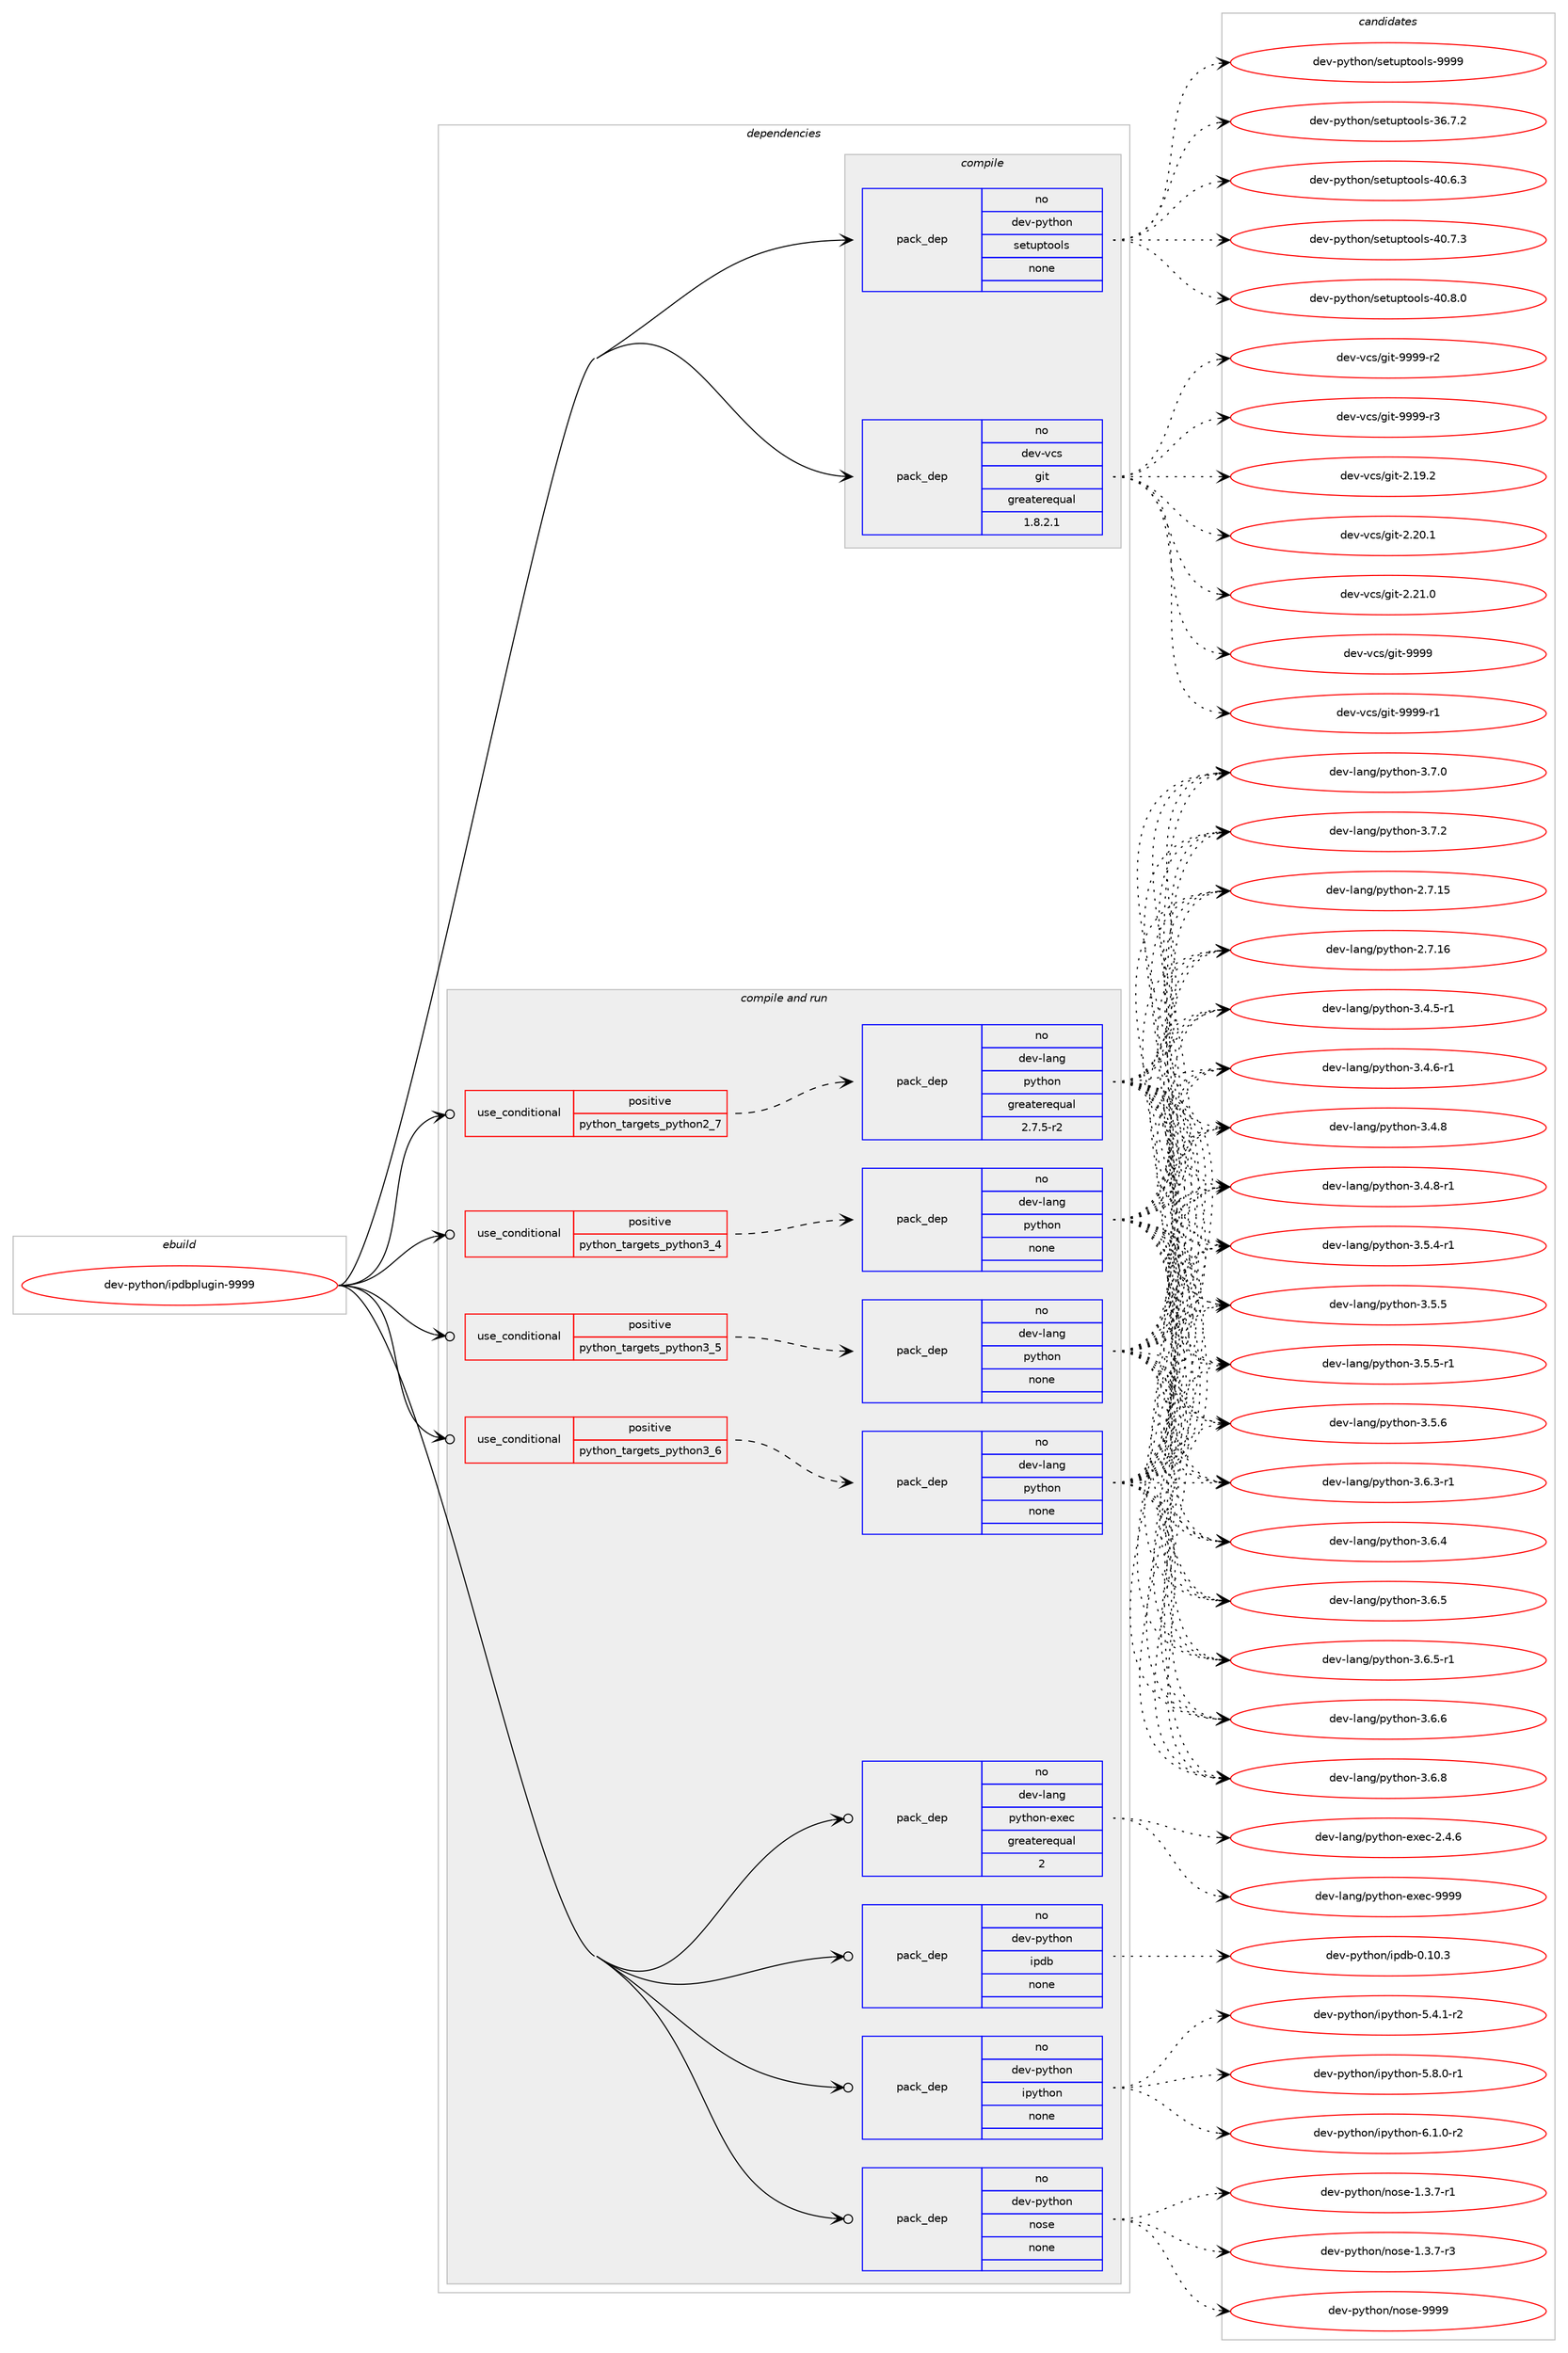 digraph prolog {

# *************
# Graph options
# *************

newrank=true;
concentrate=true;
compound=true;
graph [rankdir=LR,fontname=Helvetica,fontsize=10,ranksep=1.5];#, ranksep=2.5, nodesep=0.2];
edge  [arrowhead=vee];
node  [fontname=Helvetica,fontsize=10];

# **********
# The ebuild
# **********

subgraph cluster_leftcol {
color=gray;
rank=same;
label=<<i>ebuild</i>>;
id [label="dev-python/ipdbplugin-9999", color=red, width=4, href="../dev-python/ipdbplugin-9999.svg"];
}

# ****************
# The dependencies
# ****************

subgraph cluster_midcol {
color=gray;
label=<<i>dependencies</i>>;
subgraph cluster_compile {
fillcolor="#eeeeee";
style=filled;
label=<<i>compile</i>>;
subgraph pack1014935 {
dependency1414094 [label=<<TABLE BORDER="0" CELLBORDER="1" CELLSPACING="0" CELLPADDING="4" WIDTH="220"><TR><TD ROWSPAN="6" CELLPADDING="30">pack_dep</TD></TR><TR><TD WIDTH="110">no</TD></TR><TR><TD>dev-python</TD></TR><TR><TD>setuptools</TD></TR><TR><TD>none</TD></TR><TR><TD></TD></TR></TABLE>>, shape=none, color=blue];
}
id:e -> dependency1414094:w [weight=20,style="solid",arrowhead="vee"];
subgraph pack1014936 {
dependency1414095 [label=<<TABLE BORDER="0" CELLBORDER="1" CELLSPACING="0" CELLPADDING="4" WIDTH="220"><TR><TD ROWSPAN="6" CELLPADDING="30">pack_dep</TD></TR><TR><TD WIDTH="110">no</TD></TR><TR><TD>dev-vcs</TD></TR><TR><TD>git</TD></TR><TR><TD>greaterequal</TD></TR><TR><TD>1.8.2.1</TD></TR></TABLE>>, shape=none, color=blue];
}
id:e -> dependency1414095:w [weight=20,style="solid",arrowhead="vee"];
}
subgraph cluster_compileandrun {
fillcolor="#eeeeee";
style=filled;
label=<<i>compile and run</i>>;
subgraph cond375890 {
dependency1414096 [label=<<TABLE BORDER="0" CELLBORDER="1" CELLSPACING="0" CELLPADDING="4"><TR><TD ROWSPAN="3" CELLPADDING="10">use_conditional</TD></TR><TR><TD>positive</TD></TR><TR><TD>python_targets_python2_7</TD></TR></TABLE>>, shape=none, color=red];
subgraph pack1014937 {
dependency1414097 [label=<<TABLE BORDER="0" CELLBORDER="1" CELLSPACING="0" CELLPADDING="4" WIDTH="220"><TR><TD ROWSPAN="6" CELLPADDING="30">pack_dep</TD></TR><TR><TD WIDTH="110">no</TD></TR><TR><TD>dev-lang</TD></TR><TR><TD>python</TD></TR><TR><TD>greaterequal</TD></TR><TR><TD>2.7.5-r2</TD></TR></TABLE>>, shape=none, color=blue];
}
dependency1414096:e -> dependency1414097:w [weight=20,style="dashed",arrowhead="vee"];
}
id:e -> dependency1414096:w [weight=20,style="solid",arrowhead="odotvee"];
subgraph cond375891 {
dependency1414098 [label=<<TABLE BORDER="0" CELLBORDER="1" CELLSPACING="0" CELLPADDING="4"><TR><TD ROWSPAN="3" CELLPADDING="10">use_conditional</TD></TR><TR><TD>positive</TD></TR><TR><TD>python_targets_python3_4</TD></TR></TABLE>>, shape=none, color=red];
subgraph pack1014938 {
dependency1414099 [label=<<TABLE BORDER="0" CELLBORDER="1" CELLSPACING="0" CELLPADDING="4" WIDTH="220"><TR><TD ROWSPAN="6" CELLPADDING="30">pack_dep</TD></TR><TR><TD WIDTH="110">no</TD></TR><TR><TD>dev-lang</TD></TR><TR><TD>python</TD></TR><TR><TD>none</TD></TR><TR><TD></TD></TR></TABLE>>, shape=none, color=blue];
}
dependency1414098:e -> dependency1414099:w [weight=20,style="dashed",arrowhead="vee"];
}
id:e -> dependency1414098:w [weight=20,style="solid",arrowhead="odotvee"];
subgraph cond375892 {
dependency1414100 [label=<<TABLE BORDER="0" CELLBORDER="1" CELLSPACING="0" CELLPADDING="4"><TR><TD ROWSPAN="3" CELLPADDING="10">use_conditional</TD></TR><TR><TD>positive</TD></TR><TR><TD>python_targets_python3_5</TD></TR></TABLE>>, shape=none, color=red];
subgraph pack1014939 {
dependency1414101 [label=<<TABLE BORDER="0" CELLBORDER="1" CELLSPACING="0" CELLPADDING="4" WIDTH="220"><TR><TD ROWSPAN="6" CELLPADDING="30">pack_dep</TD></TR><TR><TD WIDTH="110">no</TD></TR><TR><TD>dev-lang</TD></TR><TR><TD>python</TD></TR><TR><TD>none</TD></TR><TR><TD></TD></TR></TABLE>>, shape=none, color=blue];
}
dependency1414100:e -> dependency1414101:w [weight=20,style="dashed",arrowhead="vee"];
}
id:e -> dependency1414100:w [weight=20,style="solid",arrowhead="odotvee"];
subgraph cond375893 {
dependency1414102 [label=<<TABLE BORDER="0" CELLBORDER="1" CELLSPACING="0" CELLPADDING="4"><TR><TD ROWSPAN="3" CELLPADDING="10">use_conditional</TD></TR><TR><TD>positive</TD></TR><TR><TD>python_targets_python3_6</TD></TR></TABLE>>, shape=none, color=red];
subgraph pack1014940 {
dependency1414103 [label=<<TABLE BORDER="0" CELLBORDER="1" CELLSPACING="0" CELLPADDING="4" WIDTH="220"><TR><TD ROWSPAN="6" CELLPADDING="30">pack_dep</TD></TR><TR><TD WIDTH="110">no</TD></TR><TR><TD>dev-lang</TD></TR><TR><TD>python</TD></TR><TR><TD>none</TD></TR><TR><TD></TD></TR></TABLE>>, shape=none, color=blue];
}
dependency1414102:e -> dependency1414103:w [weight=20,style="dashed",arrowhead="vee"];
}
id:e -> dependency1414102:w [weight=20,style="solid",arrowhead="odotvee"];
subgraph pack1014941 {
dependency1414104 [label=<<TABLE BORDER="0" CELLBORDER="1" CELLSPACING="0" CELLPADDING="4" WIDTH="220"><TR><TD ROWSPAN="6" CELLPADDING="30">pack_dep</TD></TR><TR><TD WIDTH="110">no</TD></TR><TR><TD>dev-lang</TD></TR><TR><TD>python-exec</TD></TR><TR><TD>greaterequal</TD></TR><TR><TD>2</TD></TR></TABLE>>, shape=none, color=blue];
}
id:e -> dependency1414104:w [weight=20,style="solid",arrowhead="odotvee"];
subgraph pack1014942 {
dependency1414105 [label=<<TABLE BORDER="0" CELLBORDER="1" CELLSPACING="0" CELLPADDING="4" WIDTH="220"><TR><TD ROWSPAN="6" CELLPADDING="30">pack_dep</TD></TR><TR><TD WIDTH="110">no</TD></TR><TR><TD>dev-python</TD></TR><TR><TD>ipdb</TD></TR><TR><TD>none</TD></TR><TR><TD></TD></TR></TABLE>>, shape=none, color=blue];
}
id:e -> dependency1414105:w [weight=20,style="solid",arrowhead="odotvee"];
subgraph pack1014943 {
dependency1414106 [label=<<TABLE BORDER="0" CELLBORDER="1" CELLSPACING="0" CELLPADDING="4" WIDTH="220"><TR><TD ROWSPAN="6" CELLPADDING="30">pack_dep</TD></TR><TR><TD WIDTH="110">no</TD></TR><TR><TD>dev-python</TD></TR><TR><TD>ipython</TD></TR><TR><TD>none</TD></TR><TR><TD></TD></TR></TABLE>>, shape=none, color=blue];
}
id:e -> dependency1414106:w [weight=20,style="solid",arrowhead="odotvee"];
subgraph pack1014944 {
dependency1414107 [label=<<TABLE BORDER="0" CELLBORDER="1" CELLSPACING="0" CELLPADDING="4" WIDTH="220"><TR><TD ROWSPAN="6" CELLPADDING="30">pack_dep</TD></TR><TR><TD WIDTH="110">no</TD></TR><TR><TD>dev-python</TD></TR><TR><TD>nose</TD></TR><TR><TD>none</TD></TR><TR><TD></TD></TR></TABLE>>, shape=none, color=blue];
}
id:e -> dependency1414107:w [weight=20,style="solid",arrowhead="odotvee"];
}
subgraph cluster_run {
fillcolor="#eeeeee";
style=filled;
label=<<i>run</i>>;
}
}

# **************
# The candidates
# **************

subgraph cluster_choices {
rank=same;
color=gray;
label=<<i>candidates</i>>;

subgraph choice1014935 {
color=black;
nodesep=1;
choice100101118451121211161041111104711510111611711211611111110811545515446554650 [label="dev-python/setuptools-36.7.2", color=red, width=4,href="../dev-python/setuptools-36.7.2.svg"];
choice100101118451121211161041111104711510111611711211611111110811545524846544651 [label="dev-python/setuptools-40.6.3", color=red, width=4,href="../dev-python/setuptools-40.6.3.svg"];
choice100101118451121211161041111104711510111611711211611111110811545524846554651 [label="dev-python/setuptools-40.7.3", color=red, width=4,href="../dev-python/setuptools-40.7.3.svg"];
choice100101118451121211161041111104711510111611711211611111110811545524846564648 [label="dev-python/setuptools-40.8.0", color=red, width=4,href="../dev-python/setuptools-40.8.0.svg"];
choice10010111845112121116104111110471151011161171121161111111081154557575757 [label="dev-python/setuptools-9999", color=red, width=4,href="../dev-python/setuptools-9999.svg"];
dependency1414094:e -> choice100101118451121211161041111104711510111611711211611111110811545515446554650:w [style=dotted,weight="100"];
dependency1414094:e -> choice100101118451121211161041111104711510111611711211611111110811545524846544651:w [style=dotted,weight="100"];
dependency1414094:e -> choice100101118451121211161041111104711510111611711211611111110811545524846554651:w [style=dotted,weight="100"];
dependency1414094:e -> choice100101118451121211161041111104711510111611711211611111110811545524846564648:w [style=dotted,weight="100"];
dependency1414094:e -> choice10010111845112121116104111110471151011161171121161111111081154557575757:w [style=dotted,weight="100"];
}
subgraph choice1014936 {
color=black;
nodesep=1;
choice10010111845118991154710310511645504649574650 [label="dev-vcs/git-2.19.2", color=red, width=4,href="../dev-vcs/git-2.19.2.svg"];
choice10010111845118991154710310511645504650484649 [label="dev-vcs/git-2.20.1", color=red, width=4,href="../dev-vcs/git-2.20.1.svg"];
choice10010111845118991154710310511645504650494648 [label="dev-vcs/git-2.21.0", color=red, width=4,href="../dev-vcs/git-2.21.0.svg"];
choice1001011184511899115471031051164557575757 [label="dev-vcs/git-9999", color=red, width=4,href="../dev-vcs/git-9999.svg"];
choice10010111845118991154710310511645575757574511449 [label="dev-vcs/git-9999-r1", color=red, width=4,href="../dev-vcs/git-9999-r1.svg"];
choice10010111845118991154710310511645575757574511450 [label="dev-vcs/git-9999-r2", color=red, width=4,href="../dev-vcs/git-9999-r2.svg"];
choice10010111845118991154710310511645575757574511451 [label="dev-vcs/git-9999-r3", color=red, width=4,href="../dev-vcs/git-9999-r3.svg"];
dependency1414095:e -> choice10010111845118991154710310511645504649574650:w [style=dotted,weight="100"];
dependency1414095:e -> choice10010111845118991154710310511645504650484649:w [style=dotted,weight="100"];
dependency1414095:e -> choice10010111845118991154710310511645504650494648:w [style=dotted,weight="100"];
dependency1414095:e -> choice1001011184511899115471031051164557575757:w [style=dotted,weight="100"];
dependency1414095:e -> choice10010111845118991154710310511645575757574511449:w [style=dotted,weight="100"];
dependency1414095:e -> choice10010111845118991154710310511645575757574511450:w [style=dotted,weight="100"];
dependency1414095:e -> choice10010111845118991154710310511645575757574511451:w [style=dotted,weight="100"];
}
subgraph choice1014937 {
color=black;
nodesep=1;
choice10010111845108971101034711212111610411111045504655464953 [label="dev-lang/python-2.7.15", color=red, width=4,href="../dev-lang/python-2.7.15.svg"];
choice10010111845108971101034711212111610411111045504655464954 [label="dev-lang/python-2.7.16", color=red, width=4,href="../dev-lang/python-2.7.16.svg"];
choice1001011184510897110103471121211161041111104551465246534511449 [label="dev-lang/python-3.4.5-r1", color=red, width=4,href="../dev-lang/python-3.4.5-r1.svg"];
choice1001011184510897110103471121211161041111104551465246544511449 [label="dev-lang/python-3.4.6-r1", color=red, width=4,href="../dev-lang/python-3.4.6-r1.svg"];
choice100101118451089711010347112121116104111110455146524656 [label="dev-lang/python-3.4.8", color=red, width=4,href="../dev-lang/python-3.4.8.svg"];
choice1001011184510897110103471121211161041111104551465246564511449 [label="dev-lang/python-3.4.8-r1", color=red, width=4,href="../dev-lang/python-3.4.8-r1.svg"];
choice1001011184510897110103471121211161041111104551465346524511449 [label="dev-lang/python-3.5.4-r1", color=red, width=4,href="../dev-lang/python-3.5.4-r1.svg"];
choice100101118451089711010347112121116104111110455146534653 [label="dev-lang/python-3.5.5", color=red, width=4,href="../dev-lang/python-3.5.5.svg"];
choice1001011184510897110103471121211161041111104551465346534511449 [label="dev-lang/python-3.5.5-r1", color=red, width=4,href="../dev-lang/python-3.5.5-r1.svg"];
choice100101118451089711010347112121116104111110455146534654 [label="dev-lang/python-3.5.6", color=red, width=4,href="../dev-lang/python-3.5.6.svg"];
choice1001011184510897110103471121211161041111104551465446514511449 [label="dev-lang/python-3.6.3-r1", color=red, width=4,href="../dev-lang/python-3.6.3-r1.svg"];
choice100101118451089711010347112121116104111110455146544652 [label="dev-lang/python-3.6.4", color=red, width=4,href="../dev-lang/python-3.6.4.svg"];
choice100101118451089711010347112121116104111110455146544653 [label="dev-lang/python-3.6.5", color=red, width=4,href="../dev-lang/python-3.6.5.svg"];
choice1001011184510897110103471121211161041111104551465446534511449 [label="dev-lang/python-3.6.5-r1", color=red, width=4,href="../dev-lang/python-3.6.5-r1.svg"];
choice100101118451089711010347112121116104111110455146544654 [label="dev-lang/python-3.6.6", color=red, width=4,href="../dev-lang/python-3.6.6.svg"];
choice100101118451089711010347112121116104111110455146544656 [label="dev-lang/python-3.6.8", color=red, width=4,href="../dev-lang/python-3.6.8.svg"];
choice100101118451089711010347112121116104111110455146554648 [label="dev-lang/python-3.7.0", color=red, width=4,href="../dev-lang/python-3.7.0.svg"];
choice100101118451089711010347112121116104111110455146554650 [label="dev-lang/python-3.7.2", color=red, width=4,href="../dev-lang/python-3.7.2.svg"];
dependency1414097:e -> choice10010111845108971101034711212111610411111045504655464953:w [style=dotted,weight="100"];
dependency1414097:e -> choice10010111845108971101034711212111610411111045504655464954:w [style=dotted,weight="100"];
dependency1414097:e -> choice1001011184510897110103471121211161041111104551465246534511449:w [style=dotted,weight="100"];
dependency1414097:e -> choice1001011184510897110103471121211161041111104551465246544511449:w [style=dotted,weight="100"];
dependency1414097:e -> choice100101118451089711010347112121116104111110455146524656:w [style=dotted,weight="100"];
dependency1414097:e -> choice1001011184510897110103471121211161041111104551465246564511449:w [style=dotted,weight="100"];
dependency1414097:e -> choice1001011184510897110103471121211161041111104551465346524511449:w [style=dotted,weight="100"];
dependency1414097:e -> choice100101118451089711010347112121116104111110455146534653:w [style=dotted,weight="100"];
dependency1414097:e -> choice1001011184510897110103471121211161041111104551465346534511449:w [style=dotted,weight="100"];
dependency1414097:e -> choice100101118451089711010347112121116104111110455146534654:w [style=dotted,weight="100"];
dependency1414097:e -> choice1001011184510897110103471121211161041111104551465446514511449:w [style=dotted,weight="100"];
dependency1414097:e -> choice100101118451089711010347112121116104111110455146544652:w [style=dotted,weight="100"];
dependency1414097:e -> choice100101118451089711010347112121116104111110455146544653:w [style=dotted,weight="100"];
dependency1414097:e -> choice1001011184510897110103471121211161041111104551465446534511449:w [style=dotted,weight="100"];
dependency1414097:e -> choice100101118451089711010347112121116104111110455146544654:w [style=dotted,weight="100"];
dependency1414097:e -> choice100101118451089711010347112121116104111110455146544656:w [style=dotted,weight="100"];
dependency1414097:e -> choice100101118451089711010347112121116104111110455146554648:w [style=dotted,weight="100"];
dependency1414097:e -> choice100101118451089711010347112121116104111110455146554650:w [style=dotted,weight="100"];
}
subgraph choice1014938 {
color=black;
nodesep=1;
choice10010111845108971101034711212111610411111045504655464953 [label="dev-lang/python-2.7.15", color=red, width=4,href="../dev-lang/python-2.7.15.svg"];
choice10010111845108971101034711212111610411111045504655464954 [label="dev-lang/python-2.7.16", color=red, width=4,href="../dev-lang/python-2.7.16.svg"];
choice1001011184510897110103471121211161041111104551465246534511449 [label="dev-lang/python-3.4.5-r1", color=red, width=4,href="../dev-lang/python-3.4.5-r1.svg"];
choice1001011184510897110103471121211161041111104551465246544511449 [label="dev-lang/python-3.4.6-r1", color=red, width=4,href="../dev-lang/python-3.4.6-r1.svg"];
choice100101118451089711010347112121116104111110455146524656 [label="dev-lang/python-3.4.8", color=red, width=4,href="../dev-lang/python-3.4.8.svg"];
choice1001011184510897110103471121211161041111104551465246564511449 [label="dev-lang/python-3.4.8-r1", color=red, width=4,href="../dev-lang/python-3.4.8-r1.svg"];
choice1001011184510897110103471121211161041111104551465346524511449 [label="dev-lang/python-3.5.4-r1", color=red, width=4,href="../dev-lang/python-3.5.4-r1.svg"];
choice100101118451089711010347112121116104111110455146534653 [label="dev-lang/python-3.5.5", color=red, width=4,href="../dev-lang/python-3.5.5.svg"];
choice1001011184510897110103471121211161041111104551465346534511449 [label="dev-lang/python-3.5.5-r1", color=red, width=4,href="../dev-lang/python-3.5.5-r1.svg"];
choice100101118451089711010347112121116104111110455146534654 [label="dev-lang/python-3.5.6", color=red, width=4,href="../dev-lang/python-3.5.6.svg"];
choice1001011184510897110103471121211161041111104551465446514511449 [label="dev-lang/python-3.6.3-r1", color=red, width=4,href="../dev-lang/python-3.6.3-r1.svg"];
choice100101118451089711010347112121116104111110455146544652 [label="dev-lang/python-3.6.4", color=red, width=4,href="../dev-lang/python-3.6.4.svg"];
choice100101118451089711010347112121116104111110455146544653 [label="dev-lang/python-3.6.5", color=red, width=4,href="../dev-lang/python-3.6.5.svg"];
choice1001011184510897110103471121211161041111104551465446534511449 [label="dev-lang/python-3.6.5-r1", color=red, width=4,href="../dev-lang/python-3.6.5-r1.svg"];
choice100101118451089711010347112121116104111110455146544654 [label="dev-lang/python-3.6.6", color=red, width=4,href="../dev-lang/python-3.6.6.svg"];
choice100101118451089711010347112121116104111110455146544656 [label="dev-lang/python-3.6.8", color=red, width=4,href="../dev-lang/python-3.6.8.svg"];
choice100101118451089711010347112121116104111110455146554648 [label="dev-lang/python-3.7.0", color=red, width=4,href="../dev-lang/python-3.7.0.svg"];
choice100101118451089711010347112121116104111110455146554650 [label="dev-lang/python-3.7.2", color=red, width=4,href="../dev-lang/python-3.7.2.svg"];
dependency1414099:e -> choice10010111845108971101034711212111610411111045504655464953:w [style=dotted,weight="100"];
dependency1414099:e -> choice10010111845108971101034711212111610411111045504655464954:w [style=dotted,weight="100"];
dependency1414099:e -> choice1001011184510897110103471121211161041111104551465246534511449:w [style=dotted,weight="100"];
dependency1414099:e -> choice1001011184510897110103471121211161041111104551465246544511449:w [style=dotted,weight="100"];
dependency1414099:e -> choice100101118451089711010347112121116104111110455146524656:w [style=dotted,weight="100"];
dependency1414099:e -> choice1001011184510897110103471121211161041111104551465246564511449:w [style=dotted,weight="100"];
dependency1414099:e -> choice1001011184510897110103471121211161041111104551465346524511449:w [style=dotted,weight="100"];
dependency1414099:e -> choice100101118451089711010347112121116104111110455146534653:w [style=dotted,weight="100"];
dependency1414099:e -> choice1001011184510897110103471121211161041111104551465346534511449:w [style=dotted,weight="100"];
dependency1414099:e -> choice100101118451089711010347112121116104111110455146534654:w [style=dotted,weight="100"];
dependency1414099:e -> choice1001011184510897110103471121211161041111104551465446514511449:w [style=dotted,weight="100"];
dependency1414099:e -> choice100101118451089711010347112121116104111110455146544652:w [style=dotted,weight="100"];
dependency1414099:e -> choice100101118451089711010347112121116104111110455146544653:w [style=dotted,weight="100"];
dependency1414099:e -> choice1001011184510897110103471121211161041111104551465446534511449:w [style=dotted,weight="100"];
dependency1414099:e -> choice100101118451089711010347112121116104111110455146544654:w [style=dotted,weight="100"];
dependency1414099:e -> choice100101118451089711010347112121116104111110455146544656:w [style=dotted,weight="100"];
dependency1414099:e -> choice100101118451089711010347112121116104111110455146554648:w [style=dotted,weight="100"];
dependency1414099:e -> choice100101118451089711010347112121116104111110455146554650:w [style=dotted,weight="100"];
}
subgraph choice1014939 {
color=black;
nodesep=1;
choice10010111845108971101034711212111610411111045504655464953 [label="dev-lang/python-2.7.15", color=red, width=4,href="../dev-lang/python-2.7.15.svg"];
choice10010111845108971101034711212111610411111045504655464954 [label="dev-lang/python-2.7.16", color=red, width=4,href="../dev-lang/python-2.7.16.svg"];
choice1001011184510897110103471121211161041111104551465246534511449 [label="dev-lang/python-3.4.5-r1", color=red, width=4,href="../dev-lang/python-3.4.5-r1.svg"];
choice1001011184510897110103471121211161041111104551465246544511449 [label="dev-lang/python-3.4.6-r1", color=red, width=4,href="../dev-lang/python-3.4.6-r1.svg"];
choice100101118451089711010347112121116104111110455146524656 [label="dev-lang/python-3.4.8", color=red, width=4,href="../dev-lang/python-3.4.8.svg"];
choice1001011184510897110103471121211161041111104551465246564511449 [label="dev-lang/python-3.4.8-r1", color=red, width=4,href="../dev-lang/python-3.4.8-r1.svg"];
choice1001011184510897110103471121211161041111104551465346524511449 [label="dev-lang/python-3.5.4-r1", color=red, width=4,href="../dev-lang/python-3.5.4-r1.svg"];
choice100101118451089711010347112121116104111110455146534653 [label="dev-lang/python-3.5.5", color=red, width=4,href="../dev-lang/python-3.5.5.svg"];
choice1001011184510897110103471121211161041111104551465346534511449 [label="dev-lang/python-3.5.5-r1", color=red, width=4,href="../dev-lang/python-3.5.5-r1.svg"];
choice100101118451089711010347112121116104111110455146534654 [label="dev-lang/python-3.5.6", color=red, width=4,href="../dev-lang/python-3.5.6.svg"];
choice1001011184510897110103471121211161041111104551465446514511449 [label="dev-lang/python-3.6.3-r1", color=red, width=4,href="../dev-lang/python-3.6.3-r1.svg"];
choice100101118451089711010347112121116104111110455146544652 [label="dev-lang/python-3.6.4", color=red, width=4,href="../dev-lang/python-3.6.4.svg"];
choice100101118451089711010347112121116104111110455146544653 [label="dev-lang/python-3.6.5", color=red, width=4,href="../dev-lang/python-3.6.5.svg"];
choice1001011184510897110103471121211161041111104551465446534511449 [label="dev-lang/python-3.6.5-r1", color=red, width=4,href="../dev-lang/python-3.6.5-r1.svg"];
choice100101118451089711010347112121116104111110455146544654 [label="dev-lang/python-3.6.6", color=red, width=4,href="../dev-lang/python-3.6.6.svg"];
choice100101118451089711010347112121116104111110455146544656 [label="dev-lang/python-3.6.8", color=red, width=4,href="../dev-lang/python-3.6.8.svg"];
choice100101118451089711010347112121116104111110455146554648 [label="dev-lang/python-3.7.0", color=red, width=4,href="../dev-lang/python-3.7.0.svg"];
choice100101118451089711010347112121116104111110455146554650 [label="dev-lang/python-3.7.2", color=red, width=4,href="../dev-lang/python-3.7.2.svg"];
dependency1414101:e -> choice10010111845108971101034711212111610411111045504655464953:w [style=dotted,weight="100"];
dependency1414101:e -> choice10010111845108971101034711212111610411111045504655464954:w [style=dotted,weight="100"];
dependency1414101:e -> choice1001011184510897110103471121211161041111104551465246534511449:w [style=dotted,weight="100"];
dependency1414101:e -> choice1001011184510897110103471121211161041111104551465246544511449:w [style=dotted,weight="100"];
dependency1414101:e -> choice100101118451089711010347112121116104111110455146524656:w [style=dotted,weight="100"];
dependency1414101:e -> choice1001011184510897110103471121211161041111104551465246564511449:w [style=dotted,weight="100"];
dependency1414101:e -> choice1001011184510897110103471121211161041111104551465346524511449:w [style=dotted,weight="100"];
dependency1414101:e -> choice100101118451089711010347112121116104111110455146534653:w [style=dotted,weight="100"];
dependency1414101:e -> choice1001011184510897110103471121211161041111104551465346534511449:w [style=dotted,weight="100"];
dependency1414101:e -> choice100101118451089711010347112121116104111110455146534654:w [style=dotted,weight="100"];
dependency1414101:e -> choice1001011184510897110103471121211161041111104551465446514511449:w [style=dotted,weight="100"];
dependency1414101:e -> choice100101118451089711010347112121116104111110455146544652:w [style=dotted,weight="100"];
dependency1414101:e -> choice100101118451089711010347112121116104111110455146544653:w [style=dotted,weight="100"];
dependency1414101:e -> choice1001011184510897110103471121211161041111104551465446534511449:w [style=dotted,weight="100"];
dependency1414101:e -> choice100101118451089711010347112121116104111110455146544654:w [style=dotted,weight="100"];
dependency1414101:e -> choice100101118451089711010347112121116104111110455146544656:w [style=dotted,weight="100"];
dependency1414101:e -> choice100101118451089711010347112121116104111110455146554648:w [style=dotted,weight="100"];
dependency1414101:e -> choice100101118451089711010347112121116104111110455146554650:w [style=dotted,weight="100"];
}
subgraph choice1014940 {
color=black;
nodesep=1;
choice10010111845108971101034711212111610411111045504655464953 [label="dev-lang/python-2.7.15", color=red, width=4,href="../dev-lang/python-2.7.15.svg"];
choice10010111845108971101034711212111610411111045504655464954 [label="dev-lang/python-2.7.16", color=red, width=4,href="../dev-lang/python-2.7.16.svg"];
choice1001011184510897110103471121211161041111104551465246534511449 [label="dev-lang/python-3.4.5-r1", color=red, width=4,href="../dev-lang/python-3.4.5-r1.svg"];
choice1001011184510897110103471121211161041111104551465246544511449 [label="dev-lang/python-3.4.6-r1", color=red, width=4,href="../dev-lang/python-3.4.6-r1.svg"];
choice100101118451089711010347112121116104111110455146524656 [label="dev-lang/python-3.4.8", color=red, width=4,href="../dev-lang/python-3.4.8.svg"];
choice1001011184510897110103471121211161041111104551465246564511449 [label="dev-lang/python-3.4.8-r1", color=red, width=4,href="../dev-lang/python-3.4.8-r1.svg"];
choice1001011184510897110103471121211161041111104551465346524511449 [label="dev-lang/python-3.5.4-r1", color=red, width=4,href="../dev-lang/python-3.5.4-r1.svg"];
choice100101118451089711010347112121116104111110455146534653 [label="dev-lang/python-3.5.5", color=red, width=4,href="../dev-lang/python-3.5.5.svg"];
choice1001011184510897110103471121211161041111104551465346534511449 [label="dev-lang/python-3.5.5-r1", color=red, width=4,href="../dev-lang/python-3.5.5-r1.svg"];
choice100101118451089711010347112121116104111110455146534654 [label="dev-lang/python-3.5.6", color=red, width=4,href="../dev-lang/python-3.5.6.svg"];
choice1001011184510897110103471121211161041111104551465446514511449 [label="dev-lang/python-3.6.3-r1", color=red, width=4,href="../dev-lang/python-3.6.3-r1.svg"];
choice100101118451089711010347112121116104111110455146544652 [label="dev-lang/python-3.6.4", color=red, width=4,href="../dev-lang/python-3.6.4.svg"];
choice100101118451089711010347112121116104111110455146544653 [label="dev-lang/python-3.6.5", color=red, width=4,href="../dev-lang/python-3.6.5.svg"];
choice1001011184510897110103471121211161041111104551465446534511449 [label="dev-lang/python-3.6.5-r1", color=red, width=4,href="../dev-lang/python-3.6.5-r1.svg"];
choice100101118451089711010347112121116104111110455146544654 [label="dev-lang/python-3.6.6", color=red, width=4,href="../dev-lang/python-3.6.6.svg"];
choice100101118451089711010347112121116104111110455146544656 [label="dev-lang/python-3.6.8", color=red, width=4,href="../dev-lang/python-3.6.8.svg"];
choice100101118451089711010347112121116104111110455146554648 [label="dev-lang/python-3.7.0", color=red, width=4,href="../dev-lang/python-3.7.0.svg"];
choice100101118451089711010347112121116104111110455146554650 [label="dev-lang/python-3.7.2", color=red, width=4,href="../dev-lang/python-3.7.2.svg"];
dependency1414103:e -> choice10010111845108971101034711212111610411111045504655464953:w [style=dotted,weight="100"];
dependency1414103:e -> choice10010111845108971101034711212111610411111045504655464954:w [style=dotted,weight="100"];
dependency1414103:e -> choice1001011184510897110103471121211161041111104551465246534511449:w [style=dotted,weight="100"];
dependency1414103:e -> choice1001011184510897110103471121211161041111104551465246544511449:w [style=dotted,weight="100"];
dependency1414103:e -> choice100101118451089711010347112121116104111110455146524656:w [style=dotted,weight="100"];
dependency1414103:e -> choice1001011184510897110103471121211161041111104551465246564511449:w [style=dotted,weight="100"];
dependency1414103:e -> choice1001011184510897110103471121211161041111104551465346524511449:w [style=dotted,weight="100"];
dependency1414103:e -> choice100101118451089711010347112121116104111110455146534653:w [style=dotted,weight="100"];
dependency1414103:e -> choice1001011184510897110103471121211161041111104551465346534511449:w [style=dotted,weight="100"];
dependency1414103:e -> choice100101118451089711010347112121116104111110455146534654:w [style=dotted,weight="100"];
dependency1414103:e -> choice1001011184510897110103471121211161041111104551465446514511449:w [style=dotted,weight="100"];
dependency1414103:e -> choice100101118451089711010347112121116104111110455146544652:w [style=dotted,weight="100"];
dependency1414103:e -> choice100101118451089711010347112121116104111110455146544653:w [style=dotted,weight="100"];
dependency1414103:e -> choice1001011184510897110103471121211161041111104551465446534511449:w [style=dotted,weight="100"];
dependency1414103:e -> choice100101118451089711010347112121116104111110455146544654:w [style=dotted,weight="100"];
dependency1414103:e -> choice100101118451089711010347112121116104111110455146544656:w [style=dotted,weight="100"];
dependency1414103:e -> choice100101118451089711010347112121116104111110455146554648:w [style=dotted,weight="100"];
dependency1414103:e -> choice100101118451089711010347112121116104111110455146554650:w [style=dotted,weight="100"];
}
subgraph choice1014941 {
color=black;
nodesep=1;
choice1001011184510897110103471121211161041111104510112010199455046524654 [label="dev-lang/python-exec-2.4.6", color=red, width=4,href="../dev-lang/python-exec-2.4.6.svg"];
choice10010111845108971101034711212111610411111045101120101994557575757 [label="dev-lang/python-exec-9999", color=red, width=4,href="../dev-lang/python-exec-9999.svg"];
dependency1414104:e -> choice1001011184510897110103471121211161041111104510112010199455046524654:w [style=dotted,weight="100"];
dependency1414104:e -> choice10010111845108971101034711212111610411111045101120101994557575757:w [style=dotted,weight="100"];
}
subgraph choice1014942 {
color=black;
nodesep=1;
choice10010111845112121116104111110471051121009845484649484651 [label="dev-python/ipdb-0.10.3", color=red, width=4,href="../dev-python/ipdb-0.10.3.svg"];
dependency1414105:e -> choice10010111845112121116104111110471051121009845484649484651:w [style=dotted,weight="100"];
}
subgraph choice1014943 {
color=black;
nodesep=1;
choice10010111845112121116104111110471051121211161041111104553465246494511450 [label="dev-python/ipython-5.4.1-r2", color=red, width=4,href="../dev-python/ipython-5.4.1-r2.svg"];
choice10010111845112121116104111110471051121211161041111104553465646484511449 [label="dev-python/ipython-5.8.0-r1", color=red, width=4,href="../dev-python/ipython-5.8.0-r1.svg"];
choice10010111845112121116104111110471051121211161041111104554464946484511450 [label="dev-python/ipython-6.1.0-r2", color=red, width=4,href="../dev-python/ipython-6.1.0-r2.svg"];
dependency1414106:e -> choice10010111845112121116104111110471051121211161041111104553465246494511450:w [style=dotted,weight="100"];
dependency1414106:e -> choice10010111845112121116104111110471051121211161041111104553465646484511449:w [style=dotted,weight="100"];
dependency1414106:e -> choice10010111845112121116104111110471051121211161041111104554464946484511450:w [style=dotted,weight="100"];
}
subgraph choice1014944 {
color=black;
nodesep=1;
choice10010111845112121116104111110471101111151014549465146554511449 [label="dev-python/nose-1.3.7-r1", color=red, width=4,href="../dev-python/nose-1.3.7-r1.svg"];
choice10010111845112121116104111110471101111151014549465146554511451 [label="dev-python/nose-1.3.7-r3", color=red, width=4,href="../dev-python/nose-1.3.7-r3.svg"];
choice10010111845112121116104111110471101111151014557575757 [label="dev-python/nose-9999", color=red, width=4,href="../dev-python/nose-9999.svg"];
dependency1414107:e -> choice10010111845112121116104111110471101111151014549465146554511449:w [style=dotted,weight="100"];
dependency1414107:e -> choice10010111845112121116104111110471101111151014549465146554511451:w [style=dotted,weight="100"];
dependency1414107:e -> choice10010111845112121116104111110471101111151014557575757:w [style=dotted,weight="100"];
}
}

}
